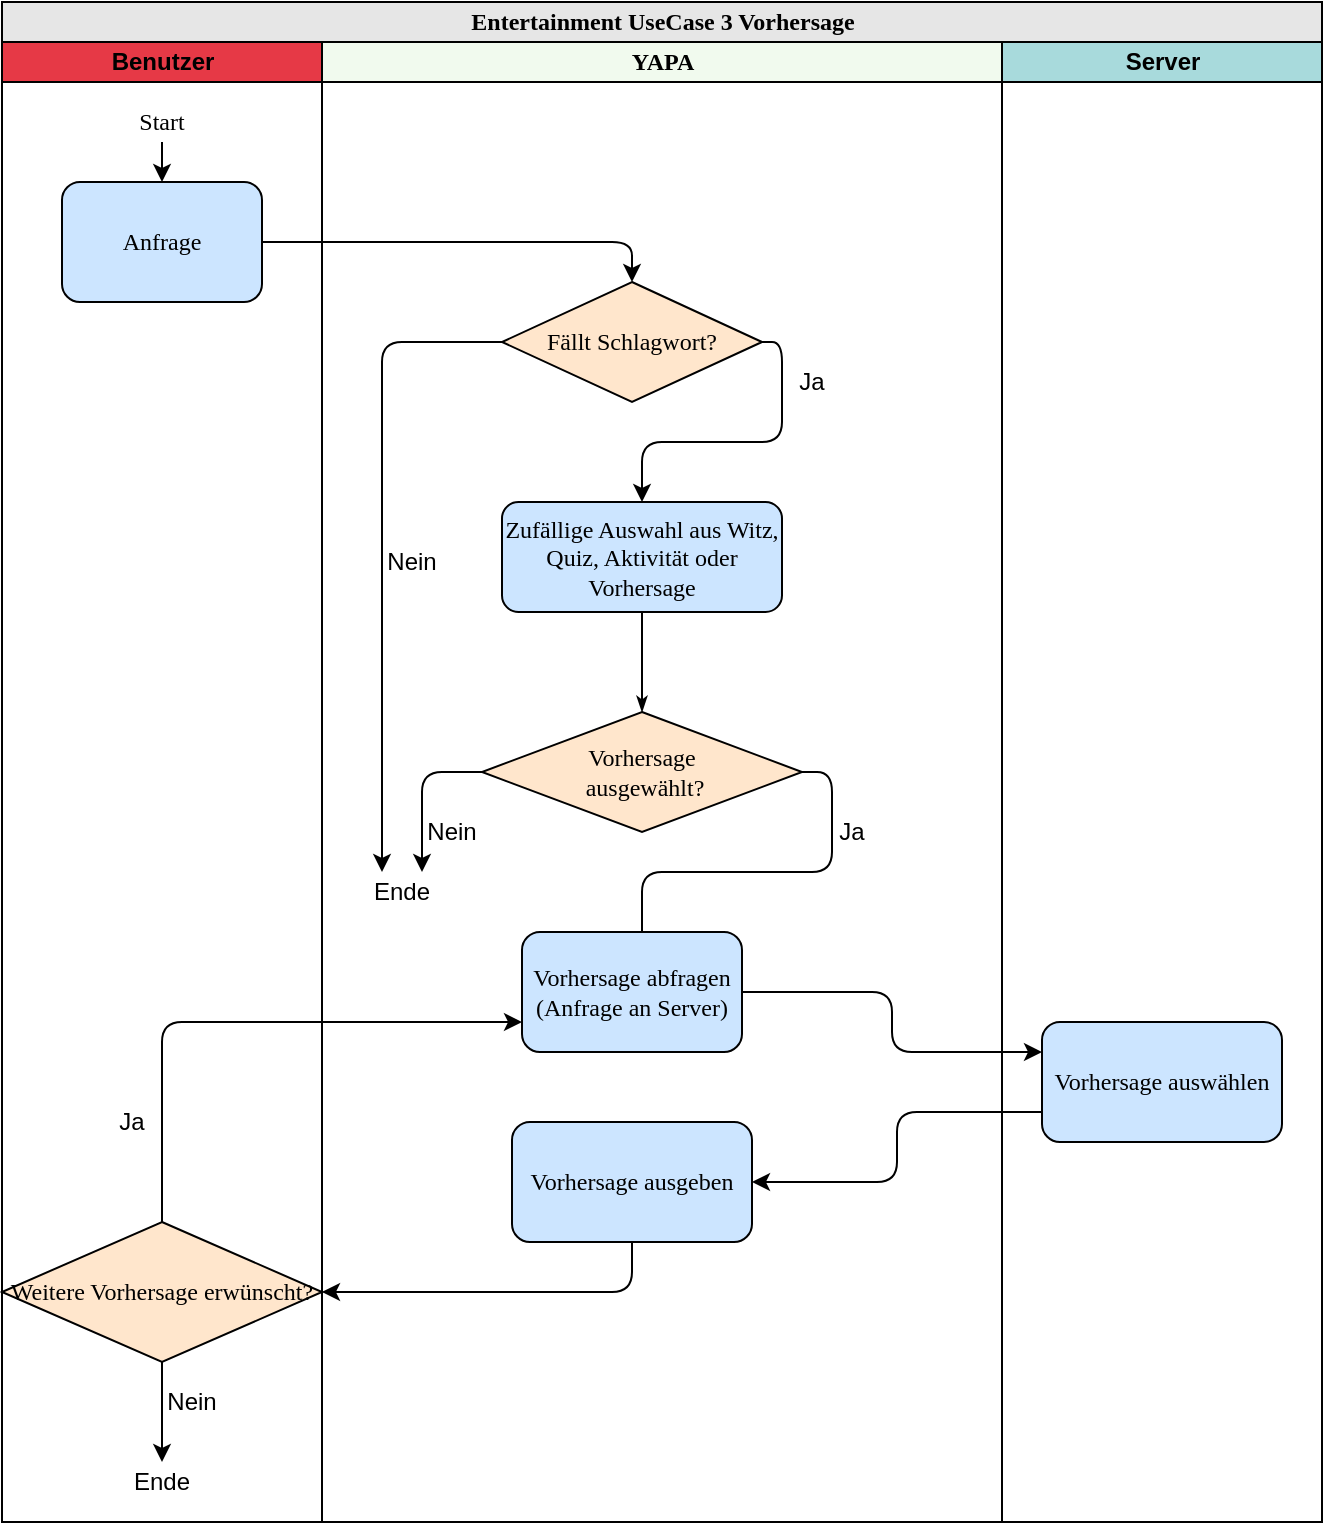 <mxfile version="14.4.3" type="device"><diagram name="Page-1" id="74e2e168-ea6b-b213-b513-2b3c1d86103e"><mxGraphModel dx="1024" dy="592" grid="1" gridSize="10" guides="1" tooltips="1" connect="1" arrows="1" fold="1" page="1" pageScale="1" pageWidth="1100" pageHeight="850" background="#ffffff" math="0" shadow="0"><root><mxCell id="0"/><mxCell id="1" parent="0"/><mxCell id="77e6c97f196da883-1" value="&lt;font style=&quot;font-size: 12px&quot;&gt;Entertainment UseCase 3 Vorhersage&lt;/font&gt;" style="swimlane;html=1;childLayout=stackLayout;startSize=20;rounded=0;shadow=0;labelBackgroundColor=none;strokeWidth=1;fontFamily=Verdana;fontSize=8;align=center;fillColor=#E6E6E6;" parent="1" vertex="1"><mxGeometry x="70" y="40" width="660" height="760" as="geometry"/></mxCell><mxCell id="77e6c97f196da883-2" value="Benutzer" style="swimlane;html=1;startSize=20;fillColor=#E63946;" parent="77e6c97f196da883-1" vertex="1"><mxGeometry y="20" width="160" height="740" as="geometry"/></mxCell><mxCell id="WI2osCLeApIbeh_laeL9-13" style="edgeStyle=orthogonalEdgeStyle;rounded=1;orthogonalLoop=1;jettySize=auto;html=1;fontSize=12;" parent="77e6c97f196da883-2" source="ustGzSRpLZlBGzbSC_7N-3" target="WI2osCLeApIbeh_laeL9-12" edge="1"><mxGeometry relative="1" as="geometry"/></mxCell><mxCell id="ustGzSRpLZlBGzbSC_7N-3" value="&lt;font face=&quot;Verdana&quot;&gt;Start&lt;/font&gt;" style="text;html=1;strokeColor=none;fillColor=none;align=center;verticalAlign=middle;whiteSpace=wrap;rounded=0;" parent="77e6c97f196da883-2" vertex="1"><mxGeometry x="60" y="30" width="40" height="20" as="geometry"/></mxCell><mxCell id="WI2osCLeApIbeh_laeL9-12" value="&lt;font style=&quot;font-size: 12px&quot;&gt;Anfrage&lt;/font&gt;" style="rounded=1;whiteSpace=wrap;html=1;shadow=0;labelBackgroundColor=none;strokeWidth=1;fontFamily=Verdana;fontSize=8;align=center;fillColor=#CCE5FF;" parent="77e6c97f196da883-2" vertex="1"><mxGeometry x="30" y="70" width="100" height="60" as="geometry"/></mxCell><mxCell id="OsjF2hEvEPwa9BJDGb2O-49" value="Ja" style="text;html=1;strokeColor=none;fillColor=none;align=center;verticalAlign=middle;whiteSpace=wrap;rounded=0;fontSize=12;" parent="77e6c97f196da883-2" vertex="1"><mxGeometry x="50" y="530" width="30" height="20" as="geometry"/></mxCell><mxCell id="OsjF2hEvEPwa9BJDGb2O-46" value="Weitere Vorhersage erwünscht?" style="rhombus;whiteSpace=wrap;html=1;rounded=0;shadow=0;labelBackgroundColor=none;strokeWidth=1;fontFamily=Verdana;fontSize=12;align=center;fillColor=#FFE6CC;" parent="77e6c97f196da883-2" vertex="1"><mxGeometry y="590" width="160" height="70" as="geometry"/></mxCell><mxCell id="OsjF2hEvEPwa9BJDGb2O-52" value="Ende" style="text;html=1;strokeColor=none;fillColor=none;align=center;verticalAlign=middle;whiteSpace=wrap;rounded=0;" parent="77e6c97f196da883-2" vertex="1"><mxGeometry x="60" y="710" width="40" height="20" as="geometry"/></mxCell><mxCell id="OsjF2hEvEPwa9BJDGb2O-51" style="edgeStyle=orthogonalEdgeStyle;rounded=0;orthogonalLoop=1;jettySize=auto;html=1;exitX=0.5;exitY=1;exitDx=0;exitDy=0;fontSize=12;entryX=0.5;entryY=0;entryDx=0;entryDy=0;" parent="77e6c97f196da883-2" source="OsjF2hEvEPwa9BJDGb2O-46" target="OsjF2hEvEPwa9BJDGb2O-52" edge="1"><mxGeometry relative="1" as="geometry"><mxPoint x="80" y="915" as="sourcePoint"/><mxPoint x="80" y="925" as="targetPoint"/></mxGeometry></mxCell><mxCell id="OsjF2hEvEPwa9BJDGb2O-53" value="Nein" style="text;html=1;strokeColor=none;fillColor=none;align=center;verticalAlign=middle;whiteSpace=wrap;rounded=0;fontSize=12;" parent="77e6c97f196da883-2" vertex="1"><mxGeometry x="80" y="670" width="30" height="20" as="geometry"/></mxCell><mxCell id="77e6c97f196da883-3" value="&lt;font face=&quot;Verdana&quot;&gt;YAPA&lt;/font&gt;" style="swimlane;html=1;startSize=20;fillColor=#F1FAEE;" parent="77e6c97f196da883-1" vertex="1"><mxGeometry x="160" y="20" width="340" height="740" as="geometry"/></mxCell><mxCell id="77e6c97f196da883-11" value="&lt;font style=&quot;font-size: 12px&quot;&gt;Zufällige Auswahl aus Witz, Quiz, Aktivität oder Vorhersage&lt;/font&gt;" style="rounded=1;whiteSpace=wrap;html=1;shadow=0;labelBackgroundColor=none;strokeWidth=1;fontFamily=Verdana;fontSize=8;align=center;fillColor=#CCE5FF;" parent="77e6c97f196da883-3" vertex="1"><mxGeometry x="90" y="230" width="140" height="55" as="geometry"/></mxCell><mxCell id="ustGzSRpLZlBGzbSC_7N-23" style="edgeStyle=orthogonalEdgeStyle;rounded=1;orthogonalLoop=1;jettySize=auto;html=1;exitX=0;exitY=0.5;exitDx=0;exitDy=0;entryX=0.75;entryY=0;entryDx=0;entryDy=0;" parent="77e6c97f196da883-3" source="77e6c97f196da883-13" target="OsjF2hEvEPwa9BJDGb2O-45" edge="1"><mxGeometry relative="1" as="geometry"><mxPoint x="60" y="415" as="targetPoint"/></mxGeometry></mxCell><mxCell id="ustGzSRpLZlBGzbSC_7N-24" style="edgeStyle=orthogonalEdgeStyle;rounded=1;orthogonalLoop=1;jettySize=auto;html=1;exitX=1;exitY=0.5;exitDx=0;exitDy=0;entryX=0.5;entryY=0;entryDx=0;entryDy=0;" parent="77e6c97f196da883-3" source="77e6c97f196da883-13" target="OsjF2hEvEPwa9BJDGb2O-37" edge="1"><mxGeometry relative="1" as="geometry"><mxPoint x="160" y="435" as="targetPoint"/><Array as="points"><mxPoint x="255" y="365"/><mxPoint x="255" y="415"/><mxPoint x="160" y="415"/><mxPoint x="160" y="460"/></Array></mxGeometry></mxCell><mxCell id="77e6c97f196da883-13" value="Vorhersage&lt;br&gt;&amp;nbsp;ausgewählt?" style="rhombus;whiteSpace=wrap;html=1;rounded=0;shadow=0;labelBackgroundColor=none;strokeWidth=1;fontFamily=Verdana;fontSize=12;align=center;fillColor=#FFE6CC;" parent="77e6c97f196da883-3" vertex="1"><mxGeometry x="80" y="335" width="160" height="60" as="geometry"/></mxCell><mxCell id="77e6c97f196da883-27" style="edgeStyle=orthogonalEdgeStyle;rounded=1;html=1;labelBackgroundColor=none;startArrow=none;startFill=0;startSize=5;endArrow=classicThin;endFill=1;endSize=5;jettySize=auto;orthogonalLoop=1;strokeWidth=1;fontFamily=Verdana;fontSize=8;entryX=0.5;entryY=0;entryDx=0;entryDy=0;" parent="77e6c97f196da883-3" source="77e6c97f196da883-11" target="77e6c97f196da883-13" edge="1"><mxGeometry relative="1" as="geometry"><Array as="points"><mxPoint x="160" y="320"/><mxPoint x="160" y="345"/></Array><mxPoint x="-90" y="320" as="targetPoint"/></mxGeometry></mxCell><mxCell id="WI2osCLeApIbeh_laeL9-30" style="edgeStyle=orthogonalEdgeStyle;rounded=1;orthogonalLoop=1;jettySize=auto;html=1;exitX=1;exitY=0.5;exitDx=0;exitDy=0;entryX=0.5;entryY=0;entryDx=0;entryDy=0;fontSize=12;" parent="77e6c97f196da883-3" source="WI2osCLeApIbeh_laeL9-14" target="77e6c97f196da883-11" edge="1"><mxGeometry relative="1" as="geometry"><Array as="points"><mxPoint x="230" y="150"/><mxPoint x="230" y="200"/><mxPoint x="160" y="200"/></Array></mxGeometry></mxCell><mxCell id="WI2osCLeApIbeh_laeL9-32" style="edgeStyle=orthogonalEdgeStyle;rounded=1;orthogonalLoop=1;jettySize=auto;html=1;exitX=0;exitY=0.5;exitDx=0;exitDy=0;entryX=0.25;entryY=0;entryDx=0;entryDy=0;fontSize=12;" parent="77e6c97f196da883-3" source="WI2osCLeApIbeh_laeL9-14" target="OsjF2hEvEPwa9BJDGb2O-45" edge="1"><mxGeometry relative="1" as="geometry"><Array as="points"><mxPoint x="30" y="150"/></Array><mxPoint x="20" y="200" as="targetPoint"/></mxGeometry></mxCell><mxCell id="WI2osCLeApIbeh_laeL9-14" value="Fällt Schlagwort?" style="rhombus;whiteSpace=wrap;html=1;rounded=0;shadow=0;labelBackgroundColor=none;strokeWidth=1;fontFamily=Verdana;fontSize=12;align=center;fillColor=#FFE6CC;" parent="77e6c97f196da883-3" vertex="1"><mxGeometry x="90" y="120" width="130" height="60" as="geometry"/></mxCell><mxCell id="WI2osCLeApIbeh_laeL9-35" value="&lt;div&gt;Nein&lt;/div&gt;" style="text;html=1;strokeColor=none;fillColor=none;align=center;verticalAlign=middle;whiteSpace=wrap;rounded=0;fontSize=12;" parent="77e6c97f196da883-3" vertex="1"><mxGeometry x="30" y="250" width="30" height="20" as="geometry"/></mxCell><mxCell id="WI2osCLeApIbeh_laeL9-37" value="&lt;div&gt;Nein&lt;/div&gt;" style="text;html=1;strokeColor=none;fillColor=none;align=center;verticalAlign=middle;whiteSpace=wrap;rounded=0;fontSize=12;" parent="77e6c97f196da883-3" vertex="1"><mxGeometry x="50" y="385" width="30" height="20" as="geometry"/></mxCell><mxCell id="WI2osCLeApIbeh_laeL9-38" value="Ja" style="text;html=1;strokeColor=none;fillColor=none;align=center;verticalAlign=middle;whiteSpace=wrap;rounded=0;fontSize=12;" parent="77e6c97f196da883-3" vertex="1"><mxGeometry x="230" y="160" width="30" height="20" as="geometry"/></mxCell><mxCell id="WI2osCLeApIbeh_laeL9-39" value="Ja" style="text;html=1;strokeColor=none;fillColor=none;align=center;verticalAlign=middle;whiteSpace=wrap;rounded=0;fontSize=12;" parent="77e6c97f196da883-3" vertex="1"><mxGeometry x="250" y="385" width="30" height="20" as="geometry"/></mxCell><mxCell id="OsjF2hEvEPwa9BJDGb2O-37" value="&lt;font style=&quot;font-size: 12px&quot;&gt;Vorhersage abfragen (Anfrage an Server)&lt;/font&gt;" style="rounded=1;whiteSpace=wrap;html=1;shadow=0;labelBackgroundColor=none;strokeWidth=1;fontFamily=Verdana;fontSize=8;align=center;fillColor=#CCE5FF;" parent="77e6c97f196da883-3" vertex="1"><mxGeometry x="100" y="445" width="110" height="60" as="geometry"/></mxCell><mxCell id="OsjF2hEvEPwa9BJDGb2O-45" value="Ende" style="text;html=1;strokeColor=none;fillColor=none;align=center;verticalAlign=middle;whiteSpace=wrap;rounded=0;fontSize=12;" parent="77e6c97f196da883-3" vertex="1"><mxGeometry x="20" y="415" width="40" height="20" as="geometry"/></mxCell><mxCell id="OsjF2hEvEPwa9BJDGb2O-47" value="&lt;span style=&quot;font-size: 12px&quot;&gt;Vorhersage ausgeben&lt;/span&gt;" style="rounded=1;whiteSpace=wrap;html=1;shadow=0;labelBackgroundColor=none;strokeWidth=1;fontFamily=Verdana;fontSize=8;align=center;fillColor=#CCE5FF;" parent="77e6c97f196da883-3" vertex="1"><mxGeometry x="95" y="540" width="120" height="60" as="geometry"/></mxCell><mxCell id="OsjF2hEvEPwa9BJDGb2O-43" style="edgeStyle=orthogonalEdgeStyle;rounded=1;orthogonalLoop=1;jettySize=auto;html=1;fontSize=12;exitX=1;exitY=0.5;exitDx=0;exitDy=0;entryX=0;entryY=0.25;entryDx=0;entryDy=0;" parent="77e6c97f196da883-1" source="OsjF2hEvEPwa9BJDGb2O-37" target="OsjF2hEvEPwa9BJDGb2O-42" edge="1"><mxGeometry relative="1" as="geometry"><mxPoint x="480" y="645" as="sourcePoint"/><mxPoint x="600" y="670" as="targetPoint"/></mxGeometry></mxCell><mxCell id="0wAND2mfNlttjjO8zZEY-2" style="edgeStyle=orthogonalEdgeStyle;rounded=1;orthogonalLoop=1;jettySize=auto;html=1;fontSize=12;exitX=0;exitY=0.75;exitDx=0;exitDy=0;" parent="77e6c97f196da883-1" source="OsjF2hEvEPwa9BJDGb2O-42" target="OsjF2hEvEPwa9BJDGb2O-47" edge="1"><mxGeometry relative="1" as="geometry"><mxPoint x="400" y="875" as="sourcePoint"/><mxPoint x="545" y="900" as="targetPoint"/></mxGeometry></mxCell><mxCell id="OsjF2hEvEPwa9BJDGb2O-50" style="edgeStyle=orthogonalEdgeStyle;rounded=1;orthogonalLoop=1;jettySize=auto;html=1;exitX=0.5;exitY=1;exitDx=0;exitDy=0;entryX=1;entryY=0.5;entryDx=0;entryDy=0;fontSize=12;" parent="77e6c97f196da883-1" source="OsjF2hEvEPwa9BJDGb2O-47" target="OsjF2hEvEPwa9BJDGb2O-46" edge="1"><mxGeometry relative="1" as="geometry"><mxPoint x="250" y="705" as="sourcePoint"/><mxPoint x="10" y="765" as="targetPoint"/><Array as="points"><mxPoint x="315" y="645"/></Array></mxGeometry></mxCell><mxCell id="OsjF2hEvEPwa9BJDGb2O-48" style="edgeStyle=orthogonalEdgeStyle;rounded=1;orthogonalLoop=1;jettySize=auto;html=1;fontSize=12;entryX=0;entryY=0.75;entryDx=0;entryDy=0;exitX=0.5;exitY=0;exitDx=0;exitDy=0;" parent="77e6c97f196da883-1" source="OsjF2hEvEPwa9BJDGb2O-46" target="OsjF2hEvEPwa9BJDGb2O-37" edge="1"><mxGeometry relative="1" as="geometry"><mxPoint x="220" y="955" as="sourcePoint"/><mxPoint x="410" y="860" as="targetPoint"/></mxGeometry></mxCell><mxCell id="77e6c97f196da883-4" value="Server" style="swimlane;html=1;startSize=20;fillColor=#A8DADC;" parent="77e6c97f196da883-1" vertex="1"><mxGeometry x="500" y="20" width="160" height="740" as="geometry"/></mxCell><mxCell id="OsjF2hEvEPwa9BJDGb2O-42" value="&lt;font style=&quot;font-size: 12px&quot;&gt;Vorhersage auswählen&lt;br&gt;&lt;/font&gt;" style="rounded=1;whiteSpace=wrap;html=1;shadow=0;labelBackgroundColor=none;strokeWidth=1;fontFamily=Verdana;fontSize=8;align=center;fillColor=#CCE5FF;" parent="77e6c97f196da883-4" vertex="1"><mxGeometry x="20" y="490" width="120" height="60" as="geometry"/></mxCell><mxCell id="WI2osCLeApIbeh_laeL9-18" style="edgeStyle=orthogonalEdgeStyle;rounded=1;orthogonalLoop=1;jettySize=auto;html=1;exitX=1;exitY=0.5;exitDx=0;exitDy=0;entryX=0.5;entryY=0;entryDx=0;entryDy=0;fontSize=12;" parent="77e6c97f196da883-1" source="WI2osCLeApIbeh_laeL9-12" target="WI2osCLeApIbeh_laeL9-14" edge="1"><mxGeometry relative="1" as="geometry"/></mxCell></root></mxGraphModel></diagram></mxfile>